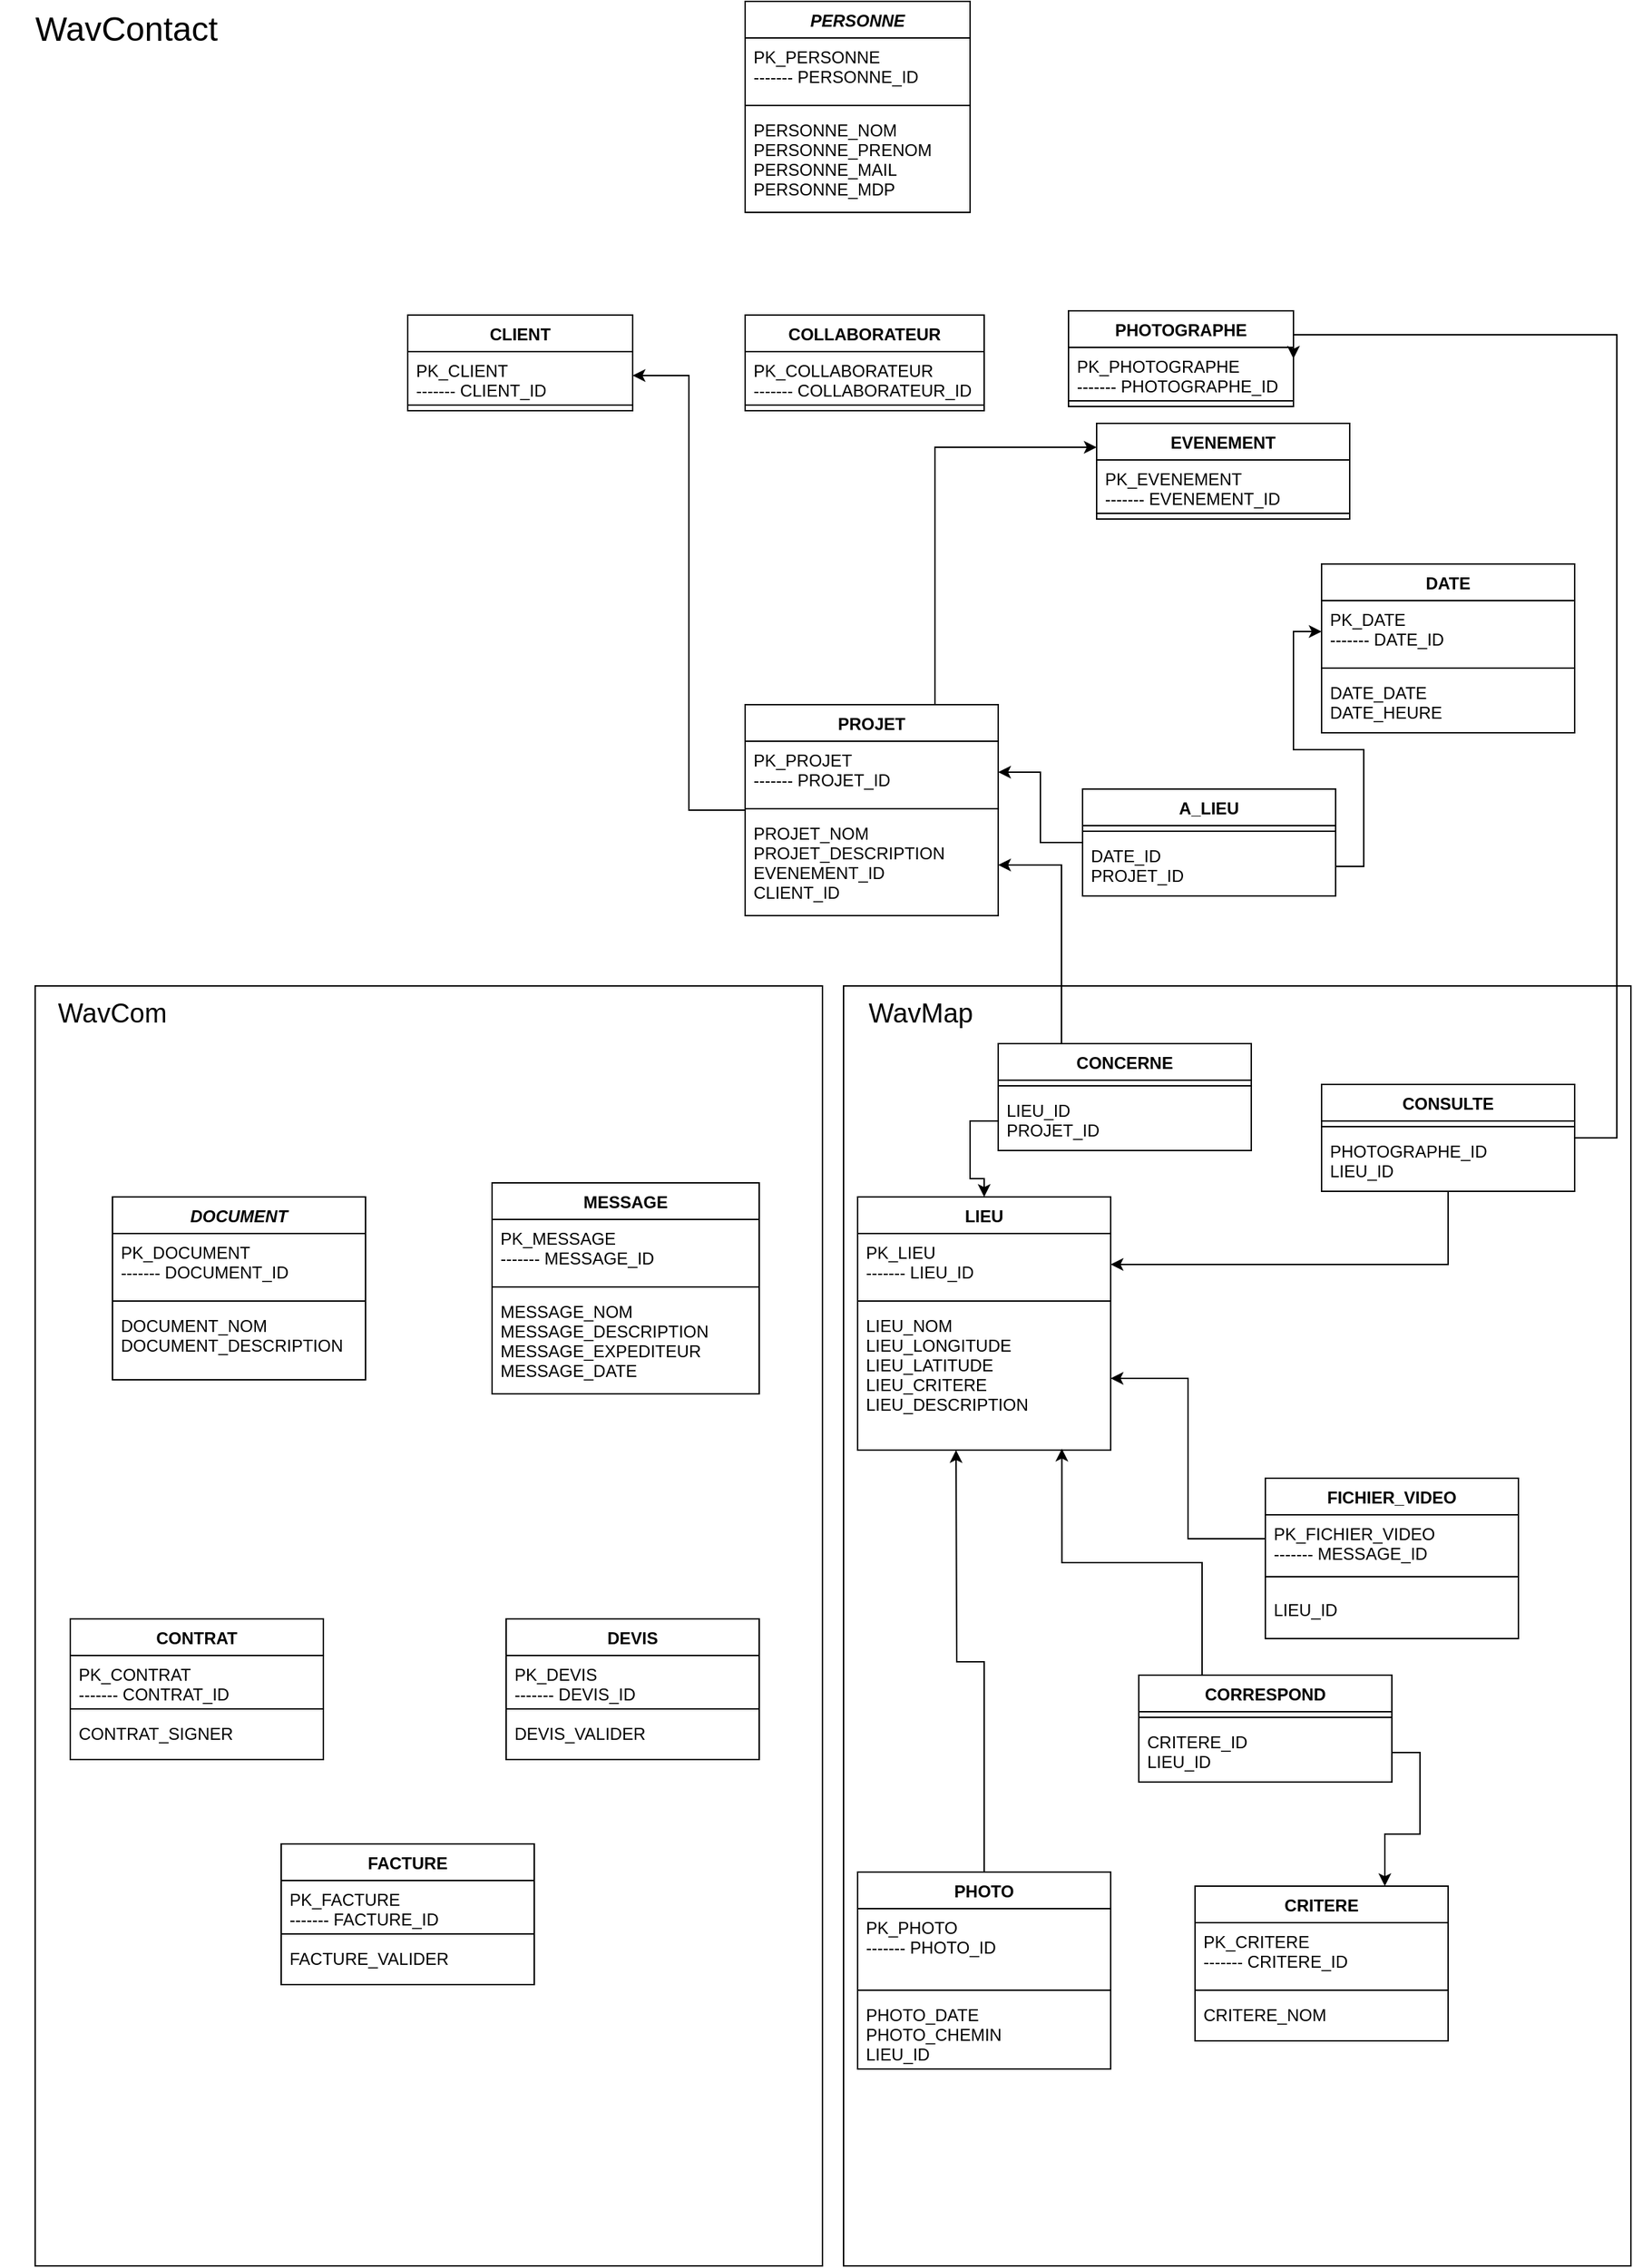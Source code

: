<mxfile version="14.7.4" type="embed"><diagram id="D-ZPbFm5kCAv-HBzowlL" name="Page-1"><mxGraphModel dx="1249" dy="861" grid="1" gridSize="10" guides="1" tooltips="1" connect="1" arrows="1" fold="1" page="1" pageScale="1" pageWidth="1169" pageHeight="1654" math="0" shadow="0"><root><mxCell id="0"/><mxCell id="1" parent="0"/><mxCell id="SEt0Nu8GCRH9RDk-5Gde-22" value="" style="rounded=0;whiteSpace=wrap;html=1;shadow=0;fillColor=none;" parent="1" vertex="1"><mxGeometry x="25" y="710" width="560" height="910" as="geometry"/></mxCell><mxCell id="SEt0Nu8GCRH9RDk-5Gde-23" value="" style="rounded=0;whiteSpace=wrap;html=1;shadow=0;fillColor=none;" parent="1" vertex="1"><mxGeometry x="600" y="710" width="560" height="910" as="geometry"/></mxCell><mxCell id="SEt0Nu8GCRH9RDk-5Gde-9" value="CLIENT" style="swimlane;fontStyle=1;align=center;verticalAlign=top;childLayout=stackLayout;horizontal=1;startSize=26;horizontalStack=0;resizeParent=1;resizeParentMax=0;resizeLast=0;collapsible=1;marginBottom=0;" parent="1" vertex="1"><mxGeometry x="290" y="233" width="160" height="68" as="geometry"/></mxCell><mxCell id="64" value="PK_CLIENT&#10;------- CLIENT_ID" style="text;strokeColor=none;fillColor=none;align=left;verticalAlign=top;spacingLeft=4;spacingRight=4;overflow=hidden;rotatable=0;points=[[0,0.5],[1,0.5]];portConstraint=eastwest;" vertex="1" parent="SEt0Nu8GCRH9RDk-5Gde-9"><mxGeometry y="26" width="160" height="34" as="geometry"/></mxCell><mxCell id="SEt0Nu8GCRH9RDk-5Gde-11" value="" style="line;strokeWidth=1;fillColor=none;align=left;verticalAlign=middle;spacingTop=-1;spacingLeft=3;spacingRight=3;rotatable=0;labelPosition=right;points=[];portConstraint=eastwest;" parent="SEt0Nu8GCRH9RDk-5Gde-9" vertex="1"><mxGeometry y="60" width="160" height="8" as="geometry"/></mxCell><mxCell id="SEt0Nu8GCRH9RDk-5Gde-13" value="COLLABORATEUR" style="swimlane;fontStyle=1;align=center;verticalAlign=top;childLayout=stackLayout;horizontal=1;startSize=26;horizontalStack=0;resizeParent=1;resizeParentMax=0;resizeLast=0;collapsible=1;marginBottom=0;" parent="1" vertex="1"><mxGeometry x="530" y="233" width="170" height="68" as="geometry"/></mxCell><mxCell id="65" value="PK_COLLABORATEUR&#10;------- COLLABORATEUR_ID" style="text;strokeColor=none;fillColor=none;align=left;verticalAlign=top;spacingLeft=4;spacingRight=4;overflow=hidden;rotatable=0;points=[[0,0.5],[1,0.5]];portConstraint=eastwest;" vertex="1" parent="SEt0Nu8GCRH9RDk-5Gde-13"><mxGeometry y="26" width="170" height="34" as="geometry"/></mxCell><mxCell id="SEt0Nu8GCRH9RDk-5Gde-14" value="" style="line;strokeWidth=1;fillColor=none;align=left;verticalAlign=middle;spacingTop=-1;spacingLeft=3;spacingRight=3;rotatable=0;labelPosition=right;points=[];portConstraint=eastwest;" parent="SEt0Nu8GCRH9RDk-5Gde-13" vertex="1"><mxGeometry y="60" width="170" height="8" as="geometry"/></mxCell><mxCell id="SEt0Nu8GCRH9RDk-5Gde-24" value="&lt;font style=&quot;font-size: 19px&quot;&gt;WavCom&lt;/font&gt;" style="text;html=1;strokeColor=none;fillColor=none;align=center;verticalAlign=middle;whiteSpace=wrap;rounded=0;shadow=0;fontColor=#000000;" parent="1" vertex="1"><mxGeometry x="20" y="720" width="120" height="20" as="geometry"/></mxCell><mxCell id="SEt0Nu8GCRH9RDk-5Gde-25" value="&lt;font style=&quot;font-size: 19px&quot;&gt;WavMap&lt;/font&gt;" style="text;html=1;strokeColor=none;fillColor=none;align=center;verticalAlign=middle;whiteSpace=wrap;rounded=0;shadow=0;fontColor=#000000;" parent="1" vertex="1"><mxGeometry x="600" y="720" width="110" height="20" as="geometry"/></mxCell><mxCell id="SEt0Nu8GCRH9RDk-5Gde-26" value="&lt;font style=&quot;font-size: 24px&quot;&gt;WavContact&lt;/font&gt;" style="text;html=1;strokeColor=none;fillColor=none;align=center;verticalAlign=middle;whiteSpace=wrap;rounded=0;shadow=0;fontColor=#000000;" parent="1" vertex="1"><mxGeometry y="20" width="180" height="20" as="geometry"/></mxCell><mxCell id="SEt0Nu8GCRH9RDk-5Gde-27" style="edgeStyle=orthogonalEdgeStyle;rounded=0;orthogonalLoop=1;jettySize=auto;html=1;exitX=0.5;exitY=1;exitDx=0;exitDy=0;fontColor=#000000;" parent="1" source="SEt0Nu8GCRH9RDk-5Gde-26" target="SEt0Nu8GCRH9RDk-5Gde-26" edge="1"><mxGeometry relative="1" as="geometry"/></mxCell><mxCell id="SEt0Nu8GCRH9RDk-5Gde-48" value="LIEU" style="swimlane;fontStyle=1;align=center;verticalAlign=top;childLayout=stackLayout;horizontal=1;startSize=26;horizontalStack=0;resizeParent=1;resizeParentMax=0;resizeLast=0;collapsible=1;marginBottom=0;" parent="1" vertex="1"><mxGeometry x="610" y="860" width="180" height="180" as="geometry"/></mxCell><mxCell id="SEt0Nu8GCRH9RDk-5Gde-49" value="PK_LIEU&#10;------- LIEU_ID" style="text;strokeColor=none;fillColor=none;align=left;verticalAlign=top;spacingLeft=4;spacingRight=4;overflow=hidden;rotatable=0;points=[[0,0.5],[1,0.5]];portConstraint=eastwest;" parent="SEt0Nu8GCRH9RDk-5Gde-48" vertex="1"><mxGeometry y="26" width="180" height="44" as="geometry"/></mxCell><mxCell id="SEt0Nu8GCRH9RDk-5Gde-50" value="" style="line;strokeWidth=1;fillColor=none;align=left;verticalAlign=middle;spacingTop=-1;spacingLeft=3;spacingRight=3;rotatable=0;labelPosition=right;points=[];portConstraint=eastwest;" parent="SEt0Nu8GCRH9RDk-5Gde-48" vertex="1"><mxGeometry y="70" width="180" height="8" as="geometry"/></mxCell><mxCell id="SEt0Nu8GCRH9RDk-5Gde-51" value="LIEU_NOM&#10;LIEU_LONGITUDE&#10;LIEU_LATITUDE&#10;LIEU_CRITERE&#10;LIEU_DESCRIPTION&#10;" style="text;strokeColor=none;fillColor=none;align=left;verticalAlign=top;spacingLeft=4;spacingRight=4;overflow=hidden;rotatable=0;points=[[0,0.5],[1,0.5]];portConstraint=eastwest;fontStyle=0" parent="SEt0Nu8GCRH9RDk-5Gde-48" vertex="1"><mxGeometry y="78" width="180" height="102" as="geometry"/></mxCell><mxCell id="SEt0Nu8GCRH9RDk-5Gde-57" value="DATE" style="swimlane;fontStyle=1;align=center;verticalAlign=top;childLayout=stackLayout;horizontal=1;startSize=26;horizontalStack=0;resizeParent=1;resizeParentMax=0;resizeLast=0;collapsible=1;marginBottom=0;" parent="1" vertex="1"><mxGeometry x="940" y="410" width="180" height="120" as="geometry"/></mxCell><mxCell id="SEt0Nu8GCRH9RDk-5Gde-58" value="PK_DATE&#10;------- DATE_ID" style="text;strokeColor=none;fillColor=none;align=left;verticalAlign=top;spacingLeft=4;spacingRight=4;overflow=hidden;rotatable=0;points=[[0,0.5],[1,0.5]];portConstraint=eastwest;" parent="SEt0Nu8GCRH9RDk-5Gde-57" vertex="1"><mxGeometry y="26" width="180" height="44" as="geometry"/></mxCell><mxCell id="SEt0Nu8GCRH9RDk-5Gde-59" value="" style="line;strokeWidth=1;fillColor=none;align=left;verticalAlign=middle;spacingTop=-1;spacingLeft=3;spacingRight=3;rotatable=0;labelPosition=right;points=[];portConstraint=eastwest;" parent="SEt0Nu8GCRH9RDk-5Gde-57" vertex="1"><mxGeometry y="70" width="180" height="8" as="geometry"/></mxCell><mxCell id="SEt0Nu8GCRH9RDk-5Gde-60" value="DATE_DATE&#10;DATE_HEURE" style="text;strokeColor=none;fillColor=none;align=left;verticalAlign=top;spacingLeft=4;spacingRight=4;overflow=hidden;rotatable=0;points=[[0,0.5],[1,0.5]];portConstraint=eastwest;" parent="SEt0Nu8GCRH9RDk-5Gde-57" vertex="1"><mxGeometry y="78" width="180" height="42" as="geometry"/></mxCell><mxCell id="SEt0Nu8GCRH9RDk-5Gde-66" value="DOCUMENT" style="swimlane;fontStyle=3;align=center;verticalAlign=top;childLayout=stackLayout;horizontal=1;startSize=26;horizontalStack=0;resizeParent=1;resizeParentMax=0;resizeLast=0;collapsible=1;marginBottom=0;" parent="1" vertex="1"><mxGeometry x="80" y="860" width="180" height="130" as="geometry"/></mxCell><mxCell id="SEt0Nu8GCRH9RDk-5Gde-67" value="PK_DOCUMENT&#10;------- DOCUMENT_ID" style="text;strokeColor=none;fillColor=none;align=left;verticalAlign=top;spacingLeft=4;spacingRight=4;overflow=hidden;rotatable=0;points=[[0,0.5],[1,0.5]];portConstraint=eastwest;" parent="SEt0Nu8GCRH9RDk-5Gde-66" vertex="1"><mxGeometry y="26" width="180" height="44" as="geometry"/></mxCell><mxCell id="SEt0Nu8GCRH9RDk-5Gde-68" value="" style="line;strokeWidth=1;fillColor=none;align=left;verticalAlign=middle;spacingTop=-1;spacingLeft=3;spacingRight=3;rotatable=0;labelPosition=right;points=[];portConstraint=eastwest;" parent="SEt0Nu8GCRH9RDk-5Gde-66" vertex="1"><mxGeometry y="70" width="180" height="8" as="geometry"/></mxCell><mxCell id="SEt0Nu8GCRH9RDk-5Gde-69" value="DOCUMENT_NOM&#10;DOCUMENT_DESCRIPTION" style="text;strokeColor=none;fillColor=none;align=left;verticalAlign=top;spacingLeft=4;spacingRight=4;overflow=hidden;rotatable=0;points=[[0,0.5],[1,0.5]];portConstraint=eastwest;" parent="SEt0Nu8GCRH9RDk-5Gde-66" vertex="1"><mxGeometry y="78" width="180" height="52" as="geometry"/></mxCell><mxCell id="SEt0Nu8GCRH9RDk-5Gde-70" value="MESSAGE" style="swimlane;fontStyle=1;align=center;verticalAlign=top;childLayout=stackLayout;horizontal=1;startSize=26;horizontalStack=0;resizeParent=1;resizeParentMax=0;resizeLast=0;collapsible=1;marginBottom=0;" parent="1" vertex="1"><mxGeometry x="350" y="850" width="190" height="150" as="geometry"/></mxCell><mxCell id="SEt0Nu8GCRH9RDk-5Gde-71" value="PK_MESSAGE&#10;------- MESSAGE_ID" style="text;strokeColor=none;fillColor=none;align=left;verticalAlign=top;spacingLeft=4;spacingRight=4;overflow=hidden;rotatable=0;points=[[0,0.5],[1,0.5]];portConstraint=eastwest;" parent="SEt0Nu8GCRH9RDk-5Gde-70" vertex="1"><mxGeometry y="26" width="190" height="44" as="geometry"/></mxCell><mxCell id="SEt0Nu8GCRH9RDk-5Gde-72" value="" style="line;strokeWidth=1;fillColor=none;align=left;verticalAlign=middle;spacingTop=-1;spacingLeft=3;spacingRight=3;rotatable=0;labelPosition=right;points=[];portConstraint=eastwest;" parent="SEt0Nu8GCRH9RDk-5Gde-70" vertex="1"><mxGeometry y="70" width="190" height="8" as="geometry"/></mxCell><mxCell id="SEt0Nu8GCRH9RDk-5Gde-73" value="MESSAGE_NOM&#10;MESSAGE_DESCRIPTION&#10;MESSAGE_EXPEDITEUR&#10;MESSAGE_DATE" style="text;strokeColor=none;fillColor=none;align=left;verticalAlign=top;spacingLeft=4;spacingRight=4;overflow=hidden;rotatable=0;points=[[0,0.5],[1,0.5]];portConstraint=eastwest;" parent="SEt0Nu8GCRH9RDk-5Gde-70" vertex="1"><mxGeometry y="78" width="190" height="72" as="geometry"/></mxCell><mxCell id="74" value="" style="edgeStyle=orthogonalEdgeStyle;rounded=0;orthogonalLoop=1;jettySize=auto;html=1;entryX=1;entryY=0.5;entryDx=0;entryDy=0;" edge="1" parent="1" source="SEt0Nu8GCRH9RDk-5Gde-28" target="64"><mxGeometry relative="1" as="geometry"><mxPoint x="450" y="585" as="targetPoint"/><Array as="points"><mxPoint x="490" y="585"/><mxPoint x="490" y="276"/></Array></mxGeometry></mxCell><mxCell id="SEt0Nu8GCRH9RDk-5Gde-28" value="PROJET" style="swimlane;fontStyle=1;align=center;verticalAlign=top;childLayout=stackLayout;horizontal=1;startSize=26;horizontalStack=0;resizeParent=1;resizeParentMax=0;resizeLast=0;collapsible=1;marginBottom=0;" parent="1" vertex="1"><mxGeometry x="530" y="510" width="180" height="150" as="geometry"><mxRectangle x="775" y="490" width="70" height="26" as="alternateBounds"/></mxGeometry></mxCell><mxCell id="SEt0Nu8GCRH9RDk-5Gde-29" value="PK_PROJET&#10;------- PROJET_ID" style="text;strokeColor=none;fillColor=none;align=left;verticalAlign=top;spacingLeft=4;spacingRight=4;overflow=hidden;rotatable=0;points=[[0,0.5],[1,0.5]];portConstraint=eastwest;" parent="SEt0Nu8GCRH9RDk-5Gde-28" vertex="1"><mxGeometry y="26" width="180" height="44" as="geometry"/></mxCell><mxCell id="SEt0Nu8GCRH9RDk-5Gde-30" value="" style="line;strokeWidth=1;fillColor=none;align=left;verticalAlign=middle;spacingTop=-1;spacingLeft=3;spacingRight=3;rotatable=0;labelPosition=right;points=[];portConstraint=eastwest;" parent="SEt0Nu8GCRH9RDk-5Gde-28" vertex="1"><mxGeometry y="70" width="180" height="8" as="geometry"/></mxCell><mxCell id="SEt0Nu8GCRH9RDk-5Gde-31" value="PROJET_NOM&#10;PROJET_DESCRIPTION&#10;EVENEMENT_ID&#10;CLIENT_ID" style="text;strokeColor=none;fillColor=none;align=left;verticalAlign=top;spacingLeft=4;spacingRight=4;overflow=hidden;rotatable=0;points=[[0,0.5],[1,0.5]];portConstraint=eastwest;" parent="SEt0Nu8GCRH9RDk-5Gde-28" vertex="1"><mxGeometry y="78" width="180" height="72" as="geometry"/></mxCell><mxCell id="I1SLngNOvAmTwP2ROaXQ-10" value="FICHIER_VIDEO" style="swimlane;fontStyle=1;align=center;verticalAlign=top;childLayout=stackLayout;horizontal=1;startSize=26;horizontalStack=0;resizeParent=1;resizeParentMax=0;resizeLast=0;collapsible=1;marginBottom=0;" parent="1" vertex="1"><mxGeometry x="900" y="1060" width="180" height="114" as="geometry"/></mxCell><mxCell id="49" value="PK_FICHIER_VIDEO&#10;------- MESSAGE_ID" style="text;strokeColor=none;fillColor=none;align=left;verticalAlign=top;spacingLeft=4;spacingRight=4;overflow=hidden;rotatable=0;points=[[0,0.5],[1,0.5]];portConstraint=eastwest;" vertex="1" parent="I1SLngNOvAmTwP2ROaXQ-10"><mxGeometry y="26" width="180" height="34" as="geometry"/></mxCell><mxCell id="I1SLngNOvAmTwP2ROaXQ-12" value="" style="line;strokeWidth=1;fillColor=none;align=left;verticalAlign=middle;spacingTop=-1;spacingLeft=3;spacingRight=3;rotatable=0;labelPosition=right;points=[];portConstraint=eastwest;" parent="I1SLngNOvAmTwP2ROaXQ-10" vertex="1"><mxGeometry y="60" width="180" height="20" as="geometry"/></mxCell><mxCell id="I1SLngNOvAmTwP2ROaXQ-11" value="LIEU_ID" style="text;strokeColor=none;fillColor=none;align=left;verticalAlign=top;spacingLeft=4;spacingRight=4;overflow=hidden;rotatable=0;points=[[0,0.5],[1,0.5]];portConstraint=eastwest;" parent="I1SLngNOvAmTwP2ROaXQ-10" vertex="1"><mxGeometry y="80" width="180" height="34" as="geometry"/></mxCell><mxCell id="63" value="" style="edgeStyle=orthogonalEdgeStyle;rounded=0;orthogonalLoop=1;jettySize=auto;html=1;" edge="1" parent="1" source="I1SLngNOvAmTwP2ROaXQ-14"><mxGeometry relative="1" as="geometry"><mxPoint x="680" y="1040" as="targetPoint"/></mxGeometry></mxCell><mxCell id="I1SLngNOvAmTwP2ROaXQ-14" value="PHOTO" style="swimlane;fontStyle=1;align=center;verticalAlign=top;childLayout=stackLayout;horizontal=1;startSize=26;horizontalStack=0;resizeParent=1;resizeParentMax=0;resizeLast=0;collapsible=1;marginBottom=0;" parent="1" vertex="1"><mxGeometry x="610" y="1340" width="180" height="140" as="geometry"/></mxCell><mxCell id="I1SLngNOvAmTwP2ROaXQ-15" value="PK_PHOTO&#10;------- PHOTO_ID" style="text;strokeColor=none;fillColor=none;align=left;verticalAlign=top;spacingLeft=4;spacingRight=4;overflow=hidden;rotatable=0;points=[[0,0.5],[1,0.5]];portConstraint=eastwest;" parent="I1SLngNOvAmTwP2ROaXQ-14" vertex="1"><mxGeometry y="26" width="180" height="54" as="geometry"/></mxCell><mxCell id="I1SLngNOvAmTwP2ROaXQ-16" value="" style="line;strokeWidth=1;fillColor=none;align=left;verticalAlign=middle;spacingTop=-1;spacingLeft=3;spacingRight=3;rotatable=0;labelPosition=right;points=[];portConstraint=eastwest;" parent="I1SLngNOvAmTwP2ROaXQ-14" vertex="1"><mxGeometry y="80" width="180" height="8" as="geometry"/></mxCell><mxCell id="I1SLngNOvAmTwP2ROaXQ-17" value="PHOTO_DATE&#10;PHOTO_CHEMIN&#10;LIEU_ID" style="text;strokeColor=none;fillColor=none;align=left;verticalAlign=top;spacingLeft=4;spacingRight=4;overflow=hidden;rotatable=0;points=[[0,0.5],[1,0.5]];portConstraint=eastwest;" parent="I1SLngNOvAmTwP2ROaXQ-14" vertex="1"><mxGeometry y="88" width="180" height="52" as="geometry"/></mxCell><mxCell id="I1SLngNOvAmTwP2ROaXQ-23" value="CRITERE" style="swimlane;fontStyle=1;align=center;verticalAlign=top;childLayout=stackLayout;horizontal=1;startSize=26;horizontalStack=0;resizeParent=1;resizeParentMax=0;resizeLast=0;collapsible=1;marginBottom=0;" parent="1" vertex="1"><mxGeometry x="850" y="1350" width="180" height="110" as="geometry"/></mxCell><mxCell id="I1SLngNOvAmTwP2ROaXQ-24" value="PK_CRITERE&#10;------- CRITERE_ID" style="text;strokeColor=none;fillColor=none;align=left;verticalAlign=top;spacingLeft=4;spacingRight=4;overflow=hidden;rotatable=0;points=[[0,0.5],[1,0.5]];portConstraint=eastwest;" parent="I1SLngNOvAmTwP2ROaXQ-23" vertex="1"><mxGeometry y="26" width="180" height="44" as="geometry"/></mxCell><mxCell id="I1SLngNOvAmTwP2ROaXQ-25" value="" style="line;strokeWidth=1;fillColor=none;align=left;verticalAlign=middle;spacingTop=-1;spacingLeft=3;spacingRight=3;rotatable=0;labelPosition=right;points=[];portConstraint=eastwest;" parent="I1SLngNOvAmTwP2ROaXQ-23" vertex="1"><mxGeometry y="70" width="180" height="8" as="geometry"/></mxCell><mxCell id="I1SLngNOvAmTwP2ROaXQ-26" value="CRITERE_NOM" style="text;strokeColor=none;fillColor=none;align=left;verticalAlign=top;spacingLeft=4;spacingRight=4;overflow=hidden;rotatable=0;points=[[0,0.5],[1,0.5]];portConstraint=eastwest;" parent="I1SLngNOvAmTwP2ROaXQ-23" vertex="1"><mxGeometry y="78" width="180" height="32" as="geometry"/></mxCell><mxCell id="I1SLngNOvAmTwP2ROaXQ-46" value="CONTRAT" style="swimlane;fontStyle=1;align=center;verticalAlign=top;childLayout=stackLayout;horizontal=1;startSize=26;horizontalStack=0;resizeParent=1;resizeParentMax=0;resizeLast=0;collapsible=1;marginBottom=0;" parent="1" vertex="1"><mxGeometry x="50" y="1160" width="180" height="100" as="geometry"/></mxCell><mxCell id="I1SLngNOvAmTwP2ROaXQ-47" value="PK_CONTRAT&#10;------- CONTRAT_ID" style="text;strokeColor=none;fillColor=none;align=left;verticalAlign=top;spacingLeft=4;spacingRight=4;overflow=hidden;rotatable=0;points=[[0,0.5],[1,0.5]];portConstraint=eastwest;" parent="I1SLngNOvAmTwP2ROaXQ-46" vertex="1"><mxGeometry y="26" width="180" height="34" as="geometry"/></mxCell><mxCell id="I1SLngNOvAmTwP2ROaXQ-48" value="" style="line;strokeWidth=1;fillColor=none;align=left;verticalAlign=middle;spacingTop=-1;spacingLeft=3;spacingRight=3;rotatable=0;labelPosition=right;points=[];portConstraint=eastwest;" parent="I1SLngNOvAmTwP2ROaXQ-46" vertex="1"><mxGeometry y="60" width="180" height="8" as="geometry"/></mxCell><mxCell id="I1SLngNOvAmTwP2ROaXQ-49" value="CONTRAT_SIGNER" style="text;strokeColor=none;fillColor=none;align=left;verticalAlign=top;spacingLeft=4;spacingRight=4;overflow=hidden;rotatable=0;points=[[0,0.5],[1,0.5]];portConstraint=eastwest;" parent="I1SLngNOvAmTwP2ROaXQ-46" vertex="1"><mxGeometry y="68" width="180" height="32" as="geometry"/></mxCell><mxCell id="I1SLngNOvAmTwP2ROaXQ-51" value="DEVIS" style="swimlane;fontStyle=1;align=center;verticalAlign=top;childLayout=stackLayout;horizontal=1;startSize=26;horizontalStack=0;resizeParent=1;resizeParentMax=0;resizeLast=0;collapsible=1;marginBottom=0;" parent="1" vertex="1"><mxGeometry x="360" y="1160" width="180" height="100" as="geometry"/></mxCell><mxCell id="I1SLngNOvAmTwP2ROaXQ-52" value="PK_DEVIS&#10;------- DEVIS_ID" style="text;strokeColor=none;fillColor=none;align=left;verticalAlign=top;spacingLeft=4;spacingRight=4;overflow=hidden;rotatable=0;points=[[0,0.5],[1,0.5]];portConstraint=eastwest;" parent="I1SLngNOvAmTwP2ROaXQ-51" vertex="1"><mxGeometry y="26" width="180" height="34" as="geometry"/></mxCell><mxCell id="I1SLngNOvAmTwP2ROaXQ-53" value="" style="line;strokeWidth=1;fillColor=none;align=left;verticalAlign=middle;spacingTop=-1;spacingLeft=3;spacingRight=3;rotatable=0;labelPosition=right;points=[];portConstraint=eastwest;" parent="I1SLngNOvAmTwP2ROaXQ-51" vertex="1"><mxGeometry y="60" width="180" height="8" as="geometry"/></mxCell><mxCell id="I1SLngNOvAmTwP2ROaXQ-54" value="DEVIS_VALIDER" style="text;strokeColor=none;fillColor=none;align=left;verticalAlign=top;spacingLeft=4;spacingRight=4;overflow=hidden;rotatable=0;points=[[0,0.5],[1,0.5]];portConstraint=eastwest;" parent="I1SLngNOvAmTwP2ROaXQ-51" vertex="1"><mxGeometry y="68" width="180" height="32" as="geometry"/></mxCell><mxCell id="I1SLngNOvAmTwP2ROaXQ-59" value="FACTURE" style="swimlane;fontStyle=1;align=center;verticalAlign=top;childLayout=stackLayout;horizontal=1;startSize=26;horizontalStack=0;resizeParent=1;resizeParentMax=0;resizeLast=0;collapsible=1;marginBottom=0;" parent="1" vertex="1"><mxGeometry x="200" y="1320" width="180" height="100" as="geometry"/></mxCell><mxCell id="I1SLngNOvAmTwP2ROaXQ-60" value="PK_FACTURE&#10;------- FACTURE_ID" style="text;strokeColor=none;fillColor=none;align=left;verticalAlign=top;spacingLeft=4;spacingRight=4;overflow=hidden;rotatable=0;points=[[0,0.5],[1,0.5]];portConstraint=eastwest;" parent="I1SLngNOvAmTwP2ROaXQ-59" vertex="1"><mxGeometry y="26" width="180" height="34" as="geometry"/></mxCell><mxCell id="I1SLngNOvAmTwP2ROaXQ-61" value="" style="line;strokeWidth=1;fillColor=none;align=left;verticalAlign=middle;spacingTop=-1;spacingLeft=3;spacingRight=3;rotatable=0;labelPosition=right;points=[];portConstraint=eastwest;" parent="I1SLngNOvAmTwP2ROaXQ-59" vertex="1"><mxGeometry y="60" width="180" height="8" as="geometry"/></mxCell><mxCell id="I1SLngNOvAmTwP2ROaXQ-62" value="FACTURE_VALIDER" style="text;strokeColor=none;fillColor=none;align=left;verticalAlign=top;spacingLeft=4;spacingRight=4;overflow=hidden;rotatable=0;points=[[0,0.5],[1,0.5]];portConstraint=eastwest;" parent="I1SLngNOvAmTwP2ROaXQ-59" vertex="1"><mxGeometry y="68" width="180" height="32" as="geometry"/></mxCell><mxCell id="I1SLngNOvAmTwP2ROaXQ-74" value="EVENEMENT" style="swimlane;fontStyle=1;align=center;verticalAlign=top;childLayout=stackLayout;horizontal=1;startSize=26;horizontalStack=0;resizeParent=1;resizeParentMax=0;resizeLast=0;collapsible=1;marginBottom=0;" parent="1" vertex="1"><mxGeometry x="780" y="310" width="180" height="68" as="geometry"/></mxCell><mxCell id="I1SLngNOvAmTwP2ROaXQ-75" value="PK_EVENEMENT&#10;------- EVENEMENT_ID" style="text;strokeColor=none;fillColor=none;align=left;verticalAlign=top;spacingLeft=4;spacingRight=4;overflow=hidden;rotatable=0;points=[[0,0.5],[1,0.5]];portConstraint=eastwest;" parent="I1SLngNOvAmTwP2ROaXQ-74" vertex="1"><mxGeometry y="26" width="180" height="34" as="geometry"/></mxCell><mxCell id="I1SLngNOvAmTwP2ROaXQ-76" value="" style="line;strokeWidth=1;fillColor=none;align=left;verticalAlign=middle;spacingTop=-1;spacingLeft=3;spacingRight=3;rotatable=0;labelPosition=right;points=[];portConstraint=eastwest;" parent="I1SLngNOvAmTwP2ROaXQ-74" vertex="1"><mxGeometry y="60" width="180" height="8" as="geometry"/></mxCell><mxCell id="4" value="PERSONNE" style="swimlane;fontStyle=3;align=center;verticalAlign=top;childLayout=stackLayout;horizontal=1;startSize=26;horizontalStack=0;resizeParent=1;resizeParentMax=0;resizeLast=0;collapsible=1;marginBottom=0;" vertex="1" parent="1"><mxGeometry x="530" y="10" width="160" height="150" as="geometry"/></mxCell><mxCell id="5" value="PK_PERSONNE&#10;------- PERSONNE_ID" style="text;strokeColor=none;fillColor=none;align=left;verticalAlign=top;spacingLeft=4;spacingRight=4;overflow=hidden;rotatable=0;points=[[0,0.5],[1,0.5]];portConstraint=eastwest;" vertex="1" parent="4"><mxGeometry y="26" width="160" height="44" as="geometry"/></mxCell><mxCell id="6" value="" style="line;strokeWidth=1;fillColor=none;align=left;verticalAlign=middle;spacingTop=-1;spacingLeft=3;spacingRight=3;rotatable=0;labelPosition=right;points=[];portConstraint=eastwest;" vertex="1" parent="4"><mxGeometry y="70" width="160" height="8" as="geometry"/></mxCell><mxCell id="7" value="PERSONNE_NOM&#10;PERSONNE_PRENOM&#10;PERSONNE_MAIL&#10;PERSONNE_MDP" style="text;strokeColor=none;fillColor=none;align=left;verticalAlign=top;spacingLeft=4;spacingRight=4;overflow=hidden;rotatable=0;points=[[0,0.5],[1,0.5]];portConstraint=eastwest;" vertex="1" parent="4"><mxGeometry y="78" width="160" height="72" as="geometry"/></mxCell><mxCell id="8" value="PHOTOGRAPHE" style="swimlane;fontStyle=1;align=center;verticalAlign=top;childLayout=stackLayout;horizontal=1;startSize=26;horizontalStack=0;resizeParent=1;resizeParentMax=0;resizeLast=0;collapsible=1;marginBottom=0;" vertex="1" parent="1"><mxGeometry x="760" y="230" width="160" height="68" as="geometry"/></mxCell><mxCell id="69" value="PK_PHOTOGRAPHE&#10;------- PHOTOGRAPHE_ID" style="text;strokeColor=none;fillColor=none;align=left;verticalAlign=top;spacingLeft=4;spacingRight=4;overflow=hidden;rotatable=0;points=[[0,0.5],[1,0.5]];portConstraint=eastwest;" vertex="1" parent="8"><mxGeometry y="26" width="160" height="34" as="geometry"/></mxCell><mxCell id="9" value="" style="line;strokeWidth=1;fillColor=none;align=left;verticalAlign=middle;spacingTop=-1;spacingLeft=3;spacingRight=3;rotatable=0;labelPosition=right;points=[];portConstraint=eastwest;" vertex="1" parent="8"><mxGeometry y="60" width="160" height="8" as="geometry"/></mxCell><mxCell id="17" value="" style="edgeStyle=orthogonalEdgeStyle;rounded=0;orthogonalLoop=1;jettySize=auto;html=1;entryX=1;entryY=0.5;entryDx=0;entryDy=0;" edge="1" parent="1" source="10" target="SEt0Nu8GCRH9RDk-5Gde-49"><mxGeometry relative="1" as="geometry"><mxPoint x="860" y="818.0" as="targetPoint"/></mxGeometry></mxCell><mxCell id="22" value="" style="edgeStyle=orthogonalEdgeStyle;rounded=0;orthogonalLoop=1;jettySize=auto;html=1;entryX=1;entryY=0.5;entryDx=0;entryDy=0;" edge="1" parent="1" source="10" target="8"><mxGeometry relative="1" as="geometry"><mxPoint x="1200" y="818.0" as="targetPoint"/><Array as="points"><mxPoint x="1150" y="818"/><mxPoint x="1150" y="247"/></Array></mxGeometry></mxCell><mxCell id="10" value="CONSULTE" style="swimlane;fontStyle=1;align=center;verticalAlign=top;childLayout=stackLayout;horizontal=1;startSize=26;horizontalStack=0;resizeParent=1;resizeParentMax=0;resizeLast=0;collapsible=1;marginBottom=0;" vertex="1" parent="1"><mxGeometry x="940" y="780" width="180" height="76" as="geometry"/></mxCell><mxCell id="12" value="" style="line;strokeWidth=1;fillColor=none;align=left;verticalAlign=middle;spacingTop=-1;spacingLeft=3;spacingRight=3;rotatable=0;labelPosition=right;points=[];portConstraint=eastwest;" vertex="1" parent="10"><mxGeometry y="26" width="180" height="8" as="geometry"/></mxCell><mxCell id="13" value="PHOTOGRAPHE_ID&#10;LIEU_ID" style="text;strokeColor=none;fillColor=none;align=left;verticalAlign=top;spacingLeft=4;spacingRight=4;overflow=hidden;rotatable=0;points=[[0,0.5],[1,0.5]];portConstraint=eastwest;" vertex="1" parent="10"><mxGeometry y="34" width="180" height="42" as="geometry"/></mxCell><mxCell id="34" value="" style="edgeStyle=orthogonalEdgeStyle;rounded=0;orthogonalLoop=1;jettySize=auto;html=1;entryX=1;entryY=0.5;entryDx=0;entryDy=0;" edge="1" parent="1" source="23" target="SEt0Nu8GCRH9RDk-5Gde-29"><mxGeometry relative="1" as="geometry"/></mxCell><mxCell id="23" value="A_LIEU" style="swimlane;fontStyle=1;align=center;verticalAlign=top;childLayout=stackLayout;horizontal=1;startSize=26;horizontalStack=0;resizeParent=1;resizeParentMax=0;resizeLast=0;collapsible=1;marginBottom=0;" vertex="1" parent="1"><mxGeometry x="770" y="570" width="180" height="76" as="geometry"/></mxCell><mxCell id="24" value="" style="line;strokeWidth=1;fillColor=none;align=left;verticalAlign=middle;spacingTop=-1;spacingLeft=3;spacingRight=3;rotatable=0;labelPosition=right;points=[];portConstraint=eastwest;" vertex="1" parent="23"><mxGeometry y="26" width="180" height="8" as="geometry"/></mxCell><mxCell id="25" value="DATE_ID&#10;PROJET_ID" style="text;strokeColor=none;fillColor=none;align=left;verticalAlign=top;spacingLeft=4;spacingRight=4;overflow=hidden;rotatable=0;points=[[0,0.5],[1,0.5]];portConstraint=eastwest;" vertex="1" parent="23"><mxGeometry y="34" width="180" height="42" as="geometry"/></mxCell><mxCell id="26" value="" style="edgeStyle=orthogonalEdgeStyle;rounded=0;orthogonalLoop=1;jettySize=auto;html=1;entryX=0;entryY=0.5;entryDx=0;entryDy=0;" edge="1" parent="1" source="25" target="SEt0Nu8GCRH9RDk-5Gde-58"><mxGeometry relative="1" as="geometry"/></mxCell><mxCell id="41" value="CONCERNE" style="swimlane;fontStyle=1;align=center;verticalAlign=top;childLayout=stackLayout;horizontal=1;startSize=26;horizontalStack=0;resizeParent=1;resizeParentMax=0;resizeLast=0;collapsible=1;marginBottom=0;" vertex="1" parent="1"><mxGeometry x="710" y="751" width="180" height="76" as="geometry"/></mxCell><mxCell id="42" value="" style="line;strokeWidth=1;fillColor=none;align=left;verticalAlign=middle;spacingTop=-1;spacingLeft=3;spacingRight=3;rotatable=0;labelPosition=right;points=[];portConstraint=eastwest;" vertex="1" parent="41"><mxGeometry y="26" width="180" height="8" as="geometry"/></mxCell><mxCell id="43" value="LIEU_ID&#10;PROJET_ID" style="text;strokeColor=none;fillColor=none;align=left;verticalAlign=top;spacingLeft=4;spacingRight=4;overflow=hidden;rotatable=0;points=[[0,0.5],[1,0.5]];portConstraint=eastwest;" vertex="1" parent="41"><mxGeometry y="34" width="180" height="42" as="geometry"/></mxCell><mxCell id="46" value="" style="edgeStyle=orthogonalEdgeStyle;rounded=0;orthogonalLoop=1;jettySize=auto;html=1;entryX=1;entryY=0.5;entryDx=0;entryDy=0;exitX=0.25;exitY=0;exitDx=0;exitDy=0;" edge="1" parent="1" source="41" target="SEt0Nu8GCRH9RDk-5Gde-31"><mxGeometry relative="1" as="geometry"/></mxCell><mxCell id="48" value="" style="edgeStyle=orthogonalEdgeStyle;rounded=0;orthogonalLoop=1;jettySize=auto;html=1;entryX=0.5;entryY=0;entryDx=0;entryDy=0;" edge="1" parent="1" source="43" target="SEt0Nu8GCRH9RDk-5Gde-48"><mxGeometry relative="1" as="geometry"/></mxCell><mxCell id="52" value="" style="edgeStyle=orthogonalEdgeStyle;rounded=0;orthogonalLoop=1;jettySize=auto;html=1;entryX=1;entryY=0.5;entryDx=0;entryDy=0;exitX=0;exitY=0.5;exitDx=0;exitDy=0;" edge="1" parent="1" source="49" target="SEt0Nu8GCRH9RDk-5Gde-51"><mxGeometry relative="1" as="geometry"><mxPoint x="1040" y="866" as="sourcePoint"/><mxPoint x="800" y="918" as="targetPoint"/></mxGeometry></mxCell><mxCell id="40" value="" style="edgeStyle=orthogonalEdgeStyle;rounded=0;orthogonalLoop=1;jettySize=auto;html=1;entryX=0;entryY=0.25;entryDx=0;entryDy=0;exitX=0.75;exitY=0;exitDx=0;exitDy=0;" edge="1" parent="1" source="SEt0Nu8GCRH9RDk-5Gde-28" target="I1SLngNOvAmTwP2ROaXQ-74"><mxGeometry relative="1" as="geometry"/></mxCell><mxCell id="53" value="CORRESPOND" style="swimlane;fontStyle=1;align=center;verticalAlign=top;childLayout=stackLayout;horizontal=1;startSize=26;horizontalStack=0;resizeParent=1;resizeParentMax=0;resizeLast=0;collapsible=1;marginBottom=0;" vertex="1" parent="1"><mxGeometry x="810" y="1200" width="180" height="76" as="geometry"/></mxCell><mxCell id="54" value="" style="line;strokeWidth=1;fillColor=none;align=left;verticalAlign=middle;spacingTop=-1;spacingLeft=3;spacingRight=3;rotatable=0;labelPosition=right;points=[];portConstraint=eastwest;" vertex="1" parent="53"><mxGeometry y="26" width="180" height="8" as="geometry"/></mxCell><mxCell id="55" value="CRITERE_ID&#10;LIEU_ID" style="text;strokeColor=none;fillColor=none;align=left;verticalAlign=top;spacingLeft=4;spacingRight=4;overflow=hidden;rotatable=0;points=[[0,0.5],[1,0.5]];portConstraint=eastwest;" vertex="1" parent="53"><mxGeometry y="34" width="180" height="42" as="geometry"/></mxCell><mxCell id="57" value="" style="edgeStyle=orthogonalEdgeStyle;rounded=0;orthogonalLoop=1;jettySize=auto;html=1;entryX=0.807;entryY=0.99;entryDx=0;entryDy=0;exitX=0.25;exitY=0;exitDx=0;exitDy=0;entryPerimeter=0;" edge="1" parent="1" source="53" target="SEt0Nu8GCRH9RDk-5Gde-51"><mxGeometry relative="1" as="geometry"><mxPoint x="910" y="1113" as="sourcePoint"/><mxPoint x="800" y="999.0" as="targetPoint"/></mxGeometry></mxCell><mxCell id="58" value="" style="edgeStyle=orthogonalEdgeStyle;rounded=0;orthogonalLoop=1;jettySize=auto;html=1;entryX=0.75;entryY=0;entryDx=0;entryDy=0;exitX=1;exitY=0.5;exitDx=0;exitDy=0;" edge="1" parent="1" source="55" target="I1SLngNOvAmTwP2ROaXQ-23"><mxGeometry relative="1" as="geometry"><mxPoint x="920" y="1123" as="sourcePoint"/><mxPoint x="810" y="1009.0" as="targetPoint"/></mxGeometry></mxCell></root></mxGraphModel></diagram></mxfile>